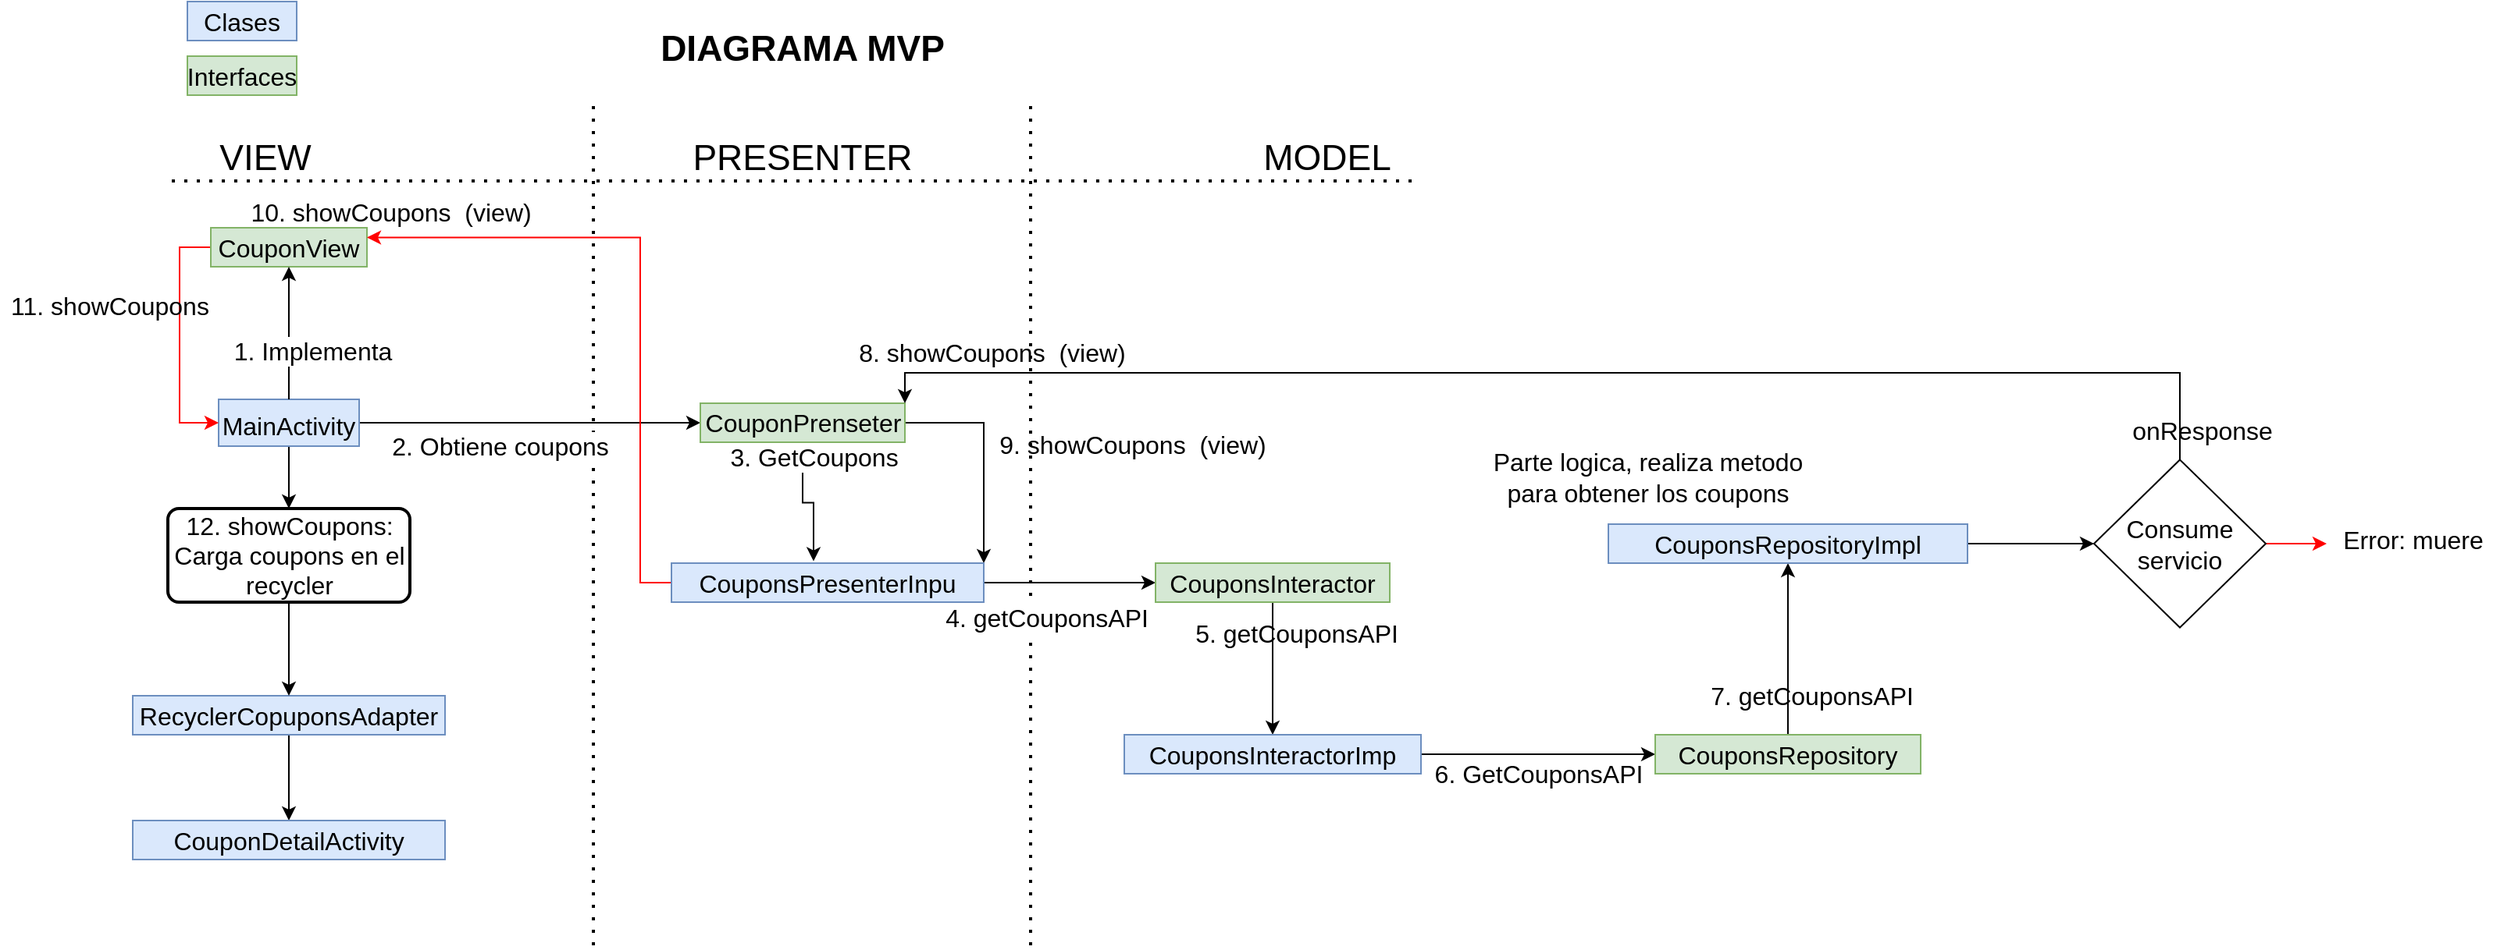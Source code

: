 <mxfile version="16.1.2" type="device"><diagram id="oeEoPWCbVRD_pmvWRHql" name="Página-1"><mxGraphModel dx="1865" dy="649" grid="1" gridSize="10" guides="1" tooltips="1" connect="1" arrows="1" fold="1" page="1" pageScale="1" pageWidth="827" pageHeight="1169" math="0" shadow="0"><root><mxCell id="0"/><mxCell id="1" parent="0"/><mxCell id="a97d1D9cVzd-o6pRchiU-1" value="&lt;font style=&quot;font-size: 23px&quot;&gt;&lt;b&gt;DIAGRAMA MVP&lt;/b&gt;&lt;/font&gt;" style="text;html=1;strokeColor=none;fillColor=none;align=center;verticalAlign=middle;whiteSpace=wrap;rounded=0;" vertex="1" parent="1"><mxGeometry x="314" y="20" width="200" height="30" as="geometry"/></mxCell><mxCell id="a97d1D9cVzd-o6pRchiU-2" value="VIEW" style="text;html=1;strokeColor=none;fillColor=none;align=center;verticalAlign=middle;whiteSpace=wrap;rounded=0;fontSize=23;" vertex="1" parent="1"><mxGeometry x="40" y="90" width="60" height="30" as="geometry"/></mxCell><mxCell id="a97d1D9cVzd-o6pRchiU-3" value="PRESENTER" style="text;html=1;strokeColor=none;fillColor=none;align=center;verticalAlign=middle;whiteSpace=wrap;rounded=0;fontSize=23;" vertex="1" parent="1"><mxGeometry x="384" y="90" width="60" height="30" as="geometry"/></mxCell><mxCell id="a97d1D9cVzd-o6pRchiU-4" value="MODEL" style="text;html=1;strokeColor=none;fillColor=none;align=center;verticalAlign=middle;whiteSpace=wrap;rounded=0;fontSize=23;" vertex="1" parent="1"><mxGeometry x="720" y="90" width="60" height="30" as="geometry"/></mxCell><mxCell id="a97d1D9cVzd-o6pRchiU-5" value="" style="endArrow=none;dashed=1;html=1;dashPattern=1 3;strokeWidth=2;rounded=0;fontSize=23;" edge="1" parent="1"><mxGeometry width="50" height="50" relative="1" as="geometry"><mxPoint x="280" y="610" as="sourcePoint"/><mxPoint x="280" y="70" as="targetPoint"/></mxGeometry></mxCell><mxCell id="a97d1D9cVzd-o6pRchiU-6" value="" style="endArrow=none;dashed=1;html=1;dashPattern=1 3;strokeWidth=2;rounded=0;fontSize=23;" edge="1" parent="1"><mxGeometry width="50" height="50" relative="1" as="geometry"><mxPoint x="560" y="610" as="sourcePoint"/><mxPoint x="560" y="70" as="targetPoint"/></mxGeometry></mxCell><mxCell id="a97d1D9cVzd-o6pRchiU-32" value="4. getCouponsAPI" style="edgeLabel;html=1;align=center;verticalAlign=middle;resizable=0;points=[];fontSize=16;" vertex="1" connectable="0" parent="a97d1D9cVzd-o6pRchiU-6"><mxGeometry x="-0.097" y="-9" relative="1" as="geometry"><mxPoint x="1" y="34" as="offset"/></mxGeometry></mxCell><mxCell id="a97d1D9cVzd-o6pRchiU-7" value="" style="endArrow=none;dashed=1;html=1;dashPattern=1 3;strokeWidth=2;rounded=0;fontSize=23;" edge="1" parent="1"><mxGeometry width="50" height="50" relative="1" as="geometry"><mxPoint x="10" y="120" as="sourcePoint"/><mxPoint x="810" y="120" as="targetPoint"/></mxGeometry></mxCell><mxCell id="a97d1D9cVzd-o6pRchiU-18" value="" style="edgeStyle=orthogonalEdgeStyle;rounded=0;orthogonalLoop=1;jettySize=auto;html=1;fontSize=16;" edge="1" parent="1" source="a97d1D9cVzd-o6pRchiU-8" target="a97d1D9cVzd-o6pRchiU-17"><mxGeometry relative="1" as="geometry"/></mxCell><mxCell id="a97d1D9cVzd-o6pRchiU-23" style="edgeStyle=orthogonalEdgeStyle;rounded=0;orthogonalLoop=1;jettySize=auto;html=1;entryX=0;entryY=0.5;entryDx=0;entryDy=0;fontSize=16;" edge="1" parent="1" source="a97d1D9cVzd-o6pRchiU-8" target="a97d1D9cVzd-o6pRchiU-22"><mxGeometry relative="1" as="geometry"/></mxCell><mxCell id="a97d1D9cVzd-o6pRchiU-24" value="2. Obtiene coupons" style="edgeLabel;html=1;align=center;verticalAlign=middle;resizable=0;points=[];fontSize=16;" vertex="1" connectable="0" parent="a97d1D9cVzd-o6pRchiU-23"><mxGeometry x="-0.417" y="6" relative="1" as="geometry"><mxPoint x="26" y="21" as="offset"/></mxGeometry></mxCell><mxCell id="a97d1D9cVzd-o6pRchiU-8" value="&lt;font style=&quot;font-size: 16px&quot;&gt;MainActivity&lt;/font&gt;" style="rounded=0;whiteSpace=wrap;html=1;fontSize=23;fillColor=#dae8fc;strokeColor=#6c8ebf;" vertex="1" parent="1"><mxGeometry x="40" y="260" width="90" height="30" as="geometry"/></mxCell><mxCell id="a97d1D9cVzd-o6pRchiU-11" value="Clases" style="rounded=0;whiteSpace=wrap;html=1;fontSize=16;fillColor=#dae8fc;strokeColor=#6c8ebf;" vertex="1" parent="1"><mxGeometry x="20" y="5" width="70" height="25" as="geometry"/></mxCell><mxCell id="a97d1D9cVzd-o6pRchiU-12" value="Interfaces" style="rounded=0;whiteSpace=wrap;html=1;fontSize=16;fillColor=#d5e8d4;strokeColor=#82b366;" vertex="1" parent="1"><mxGeometry x="20" y="40" width="70" height="25" as="geometry"/></mxCell><mxCell id="a97d1D9cVzd-o6pRchiU-56" style="edgeStyle=orthogonalEdgeStyle;rounded=0;orthogonalLoop=1;jettySize=auto;html=1;entryX=0;entryY=0.5;entryDx=0;entryDy=0;fontSize=16;strokeColor=#FF0000;exitX=0;exitY=0.5;exitDx=0;exitDy=0;" edge="1" parent="1" source="a97d1D9cVzd-o6pRchiU-13" target="a97d1D9cVzd-o6pRchiU-8"><mxGeometry relative="1" as="geometry"/></mxCell><mxCell id="a97d1D9cVzd-o6pRchiU-13" value="CouponView" style="rounded=0;whiteSpace=wrap;html=1;fontSize=16;fillColor=#d5e8d4;strokeColor=#82b366;" vertex="1" parent="1"><mxGeometry x="35" y="150" width="100" height="25" as="geometry"/></mxCell><mxCell id="a97d1D9cVzd-o6pRchiU-14" value="" style="endArrow=classic;html=1;rounded=0;fontSize=16;exitX=0.5;exitY=0;exitDx=0;exitDy=0;entryX=0.5;entryY=1;entryDx=0;entryDy=0;" edge="1" parent="1" source="a97d1D9cVzd-o6pRchiU-8" target="a97d1D9cVzd-o6pRchiU-13"><mxGeometry width="50" height="50" relative="1" as="geometry"><mxPoint x="390" y="240" as="sourcePoint"/><mxPoint x="440" y="190" as="targetPoint"/></mxGeometry></mxCell><mxCell id="a97d1D9cVzd-o6pRchiU-15" value="1. Implementa" style="edgeLabel;html=1;align=center;verticalAlign=middle;resizable=0;points=[];fontSize=16;" vertex="1" connectable="0" parent="a97d1D9cVzd-o6pRchiU-14"><mxGeometry x="-0.294" y="10" relative="1" as="geometry"><mxPoint x="25" y="-1" as="offset"/></mxGeometry></mxCell><mxCell id="a97d1D9cVzd-o6pRchiU-21" value="" style="edgeStyle=orthogonalEdgeStyle;rounded=0;orthogonalLoop=1;jettySize=auto;html=1;fontSize=16;" edge="1" parent="1" source="a97d1D9cVzd-o6pRchiU-16" target="a97d1D9cVzd-o6pRchiU-20"><mxGeometry relative="1" as="geometry"/></mxCell><mxCell id="a97d1D9cVzd-o6pRchiU-16" value="RecyclerCopuponsAdapter" style="rounded=0;whiteSpace=wrap;html=1;fontSize=16;fillColor=#dae8fc;strokeColor=#6c8ebf;" vertex="1" parent="1"><mxGeometry x="-15" y="450" width="200" height="25" as="geometry"/></mxCell><mxCell id="a97d1D9cVzd-o6pRchiU-19" value="" style="edgeStyle=orthogonalEdgeStyle;rounded=0;orthogonalLoop=1;jettySize=auto;html=1;fontSize=16;" edge="1" parent="1" source="a97d1D9cVzd-o6pRchiU-17" target="a97d1D9cVzd-o6pRchiU-16"><mxGeometry relative="1" as="geometry"/></mxCell><mxCell id="a97d1D9cVzd-o6pRchiU-17" value="12. showCoupons:&lt;br&gt;Carga coupons en el recycler" style="rounded=1;whiteSpace=wrap;html=1;absoluteArcSize=1;arcSize=14;strokeWidth=2;fontSize=16;" vertex="1" parent="1"><mxGeometry x="7.5" y="330" width="155" height="60" as="geometry"/></mxCell><mxCell id="a97d1D9cVzd-o6pRchiU-20" value="CouponDetailActivity" style="rounded=0;whiteSpace=wrap;html=1;fontSize=16;fillColor=#dae8fc;strokeColor=#6c8ebf;" vertex="1" parent="1"><mxGeometry x="-15" y="530" width="200" height="25" as="geometry"/></mxCell><mxCell id="a97d1D9cVzd-o6pRchiU-26" style="edgeStyle=orthogonalEdgeStyle;rounded=0;orthogonalLoop=1;jettySize=auto;html=1;fontSize=16;exitX=0.5;exitY=1;exitDx=0;exitDy=0;entryX=0.455;entryY=-0.048;entryDx=0;entryDy=0;entryPerimeter=0;" edge="1" parent="1" source="a97d1D9cVzd-o6pRchiU-22" target="a97d1D9cVzd-o6pRchiU-25"><mxGeometry relative="1" as="geometry"><mxPoint x="413" y="320" as="sourcePoint"/><mxPoint x="413" y="422.5" as="targetPoint"/></mxGeometry></mxCell><mxCell id="a97d1D9cVzd-o6pRchiU-28" value="3. GetCoupons" style="edgeLabel;html=1;align=center;verticalAlign=middle;resizable=0;points=[];fontSize=16;" vertex="1" connectable="0" parent="a97d1D9cVzd-o6pRchiU-26"><mxGeometry x="-0.772" y="7" relative="1" as="geometry"><mxPoint as="offset"/></mxGeometry></mxCell><mxCell id="a97d1D9cVzd-o6pRchiU-49" style="edgeStyle=orthogonalEdgeStyle;rounded=0;orthogonalLoop=1;jettySize=auto;html=1;entryX=1;entryY=0;entryDx=0;entryDy=0;fontSize=16;exitX=1;exitY=0.5;exitDx=0;exitDy=0;" edge="1" parent="1" source="a97d1D9cVzd-o6pRchiU-22" target="a97d1D9cVzd-o6pRchiU-25"><mxGeometry relative="1" as="geometry"/></mxCell><mxCell id="a97d1D9cVzd-o6pRchiU-22" value="CouponPrenseter" style="rounded=0;whiteSpace=wrap;html=1;fontSize=16;fillColor=#d5e8d4;strokeColor=#82b366;" vertex="1" parent="1"><mxGeometry x="348.5" y="262.5" width="131" height="25" as="geometry"/></mxCell><mxCell id="a97d1D9cVzd-o6pRchiU-31" style="edgeStyle=orthogonalEdgeStyle;rounded=0;orthogonalLoop=1;jettySize=auto;html=1;entryX=0;entryY=0.5;entryDx=0;entryDy=0;fontSize=16;" edge="1" parent="1" source="a97d1D9cVzd-o6pRchiU-25" target="a97d1D9cVzd-o6pRchiU-30"><mxGeometry relative="1" as="geometry"/></mxCell><mxCell id="a97d1D9cVzd-o6pRchiU-51" style="edgeStyle=orthogonalEdgeStyle;rounded=0;orthogonalLoop=1;jettySize=auto;html=1;entryX=1;entryY=0.25;entryDx=0;entryDy=0;fontSize=16;strokeColor=#FF0000;" edge="1" parent="1" source="a97d1D9cVzd-o6pRchiU-25" target="a97d1D9cVzd-o6pRchiU-13"><mxGeometry relative="1" as="geometry"><Array as="points"><mxPoint x="310" y="378"/><mxPoint x="310" y="156"/></Array></mxGeometry></mxCell><mxCell id="a97d1D9cVzd-o6pRchiU-25" value="CouponsPresenterInpu" style="rounded=0;whiteSpace=wrap;html=1;fontSize=16;fillColor=#dae8fc;strokeColor=#6c8ebf;" vertex="1" parent="1"><mxGeometry x="330" y="365" width="200" height="25" as="geometry"/></mxCell><mxCell id="a97d1D9cVzd-o6pRchiU-35" value="" style="edgeStyle=orthogonalEdgeStyle;rounded=0;orthogonalLoop=1;jettySize=auto;html=1;fontSize=16;" edge="1" parent="1" source="a97d1D9cVzd-o6pRchiU-30" target="a97d1D9cVzd-o6pRchiU-33"><mxGeometry relative="1" as="geometry"/></mxCell><mxCell id="a97d1D9cVzd-o6pRchiU-30" value="CouponsInteractor" style="rounded=0;whiteSpace=wrap;html=1;fontSize=16;fillColor=#d5e8d4;strokeColor=#82b366;" vertex="1" parent="1"><mxGeometry x="640" y="365" width="150" height="25" as="geometry"/></mxCell><mxCell id="a97d1D9cVzd-o6pRchiU-38" style="edgeStyle=orthogonalEdgeStyle;rounded=0;orthogonalLoop=1;jettySize=auto;html=1;fontSize=16;" edge="1" parent="1" source="a97d1D9cVzd-o6pRchiU-33" target="a97d1D9cVzd-o6pRchiU-37"><mxGeometry relative="1" as="geometry"/></mxCell><mxCell id="a97d1D9cVzd-o6pRchiU-33" value="CouponsInteractorImp" style="rounded=0;whiteSpace=wrap;html=1;fontSize=16;fillColor=#dae8fc;strokeColor=#6c8ebf;" vertex="1" parent="1"><mxGeometry x="620" y="475" width="190" height="25" as="geometry"/></mxCell><mxCell id="a97d1D9cVzd-o6pRchiU-36" value="5. getCouponsAPI" style="text;html=1;align=center;verticalAlign=middle;resizable=0;points=[];autosize=1;strokeColor=none;fillColor=none;fontSize=16;" vertex="1" parent="1"><mxGeometry x="655" y="400" width="150" height="20" as="geometry"/></mxCell><mxCell id="a97d1D9cVzd-o6pRchiU-41" value="" style="edgeStyle=orthogonalEdgeStyle;rounded=0;orthogonalLoop=1;jettySize=auto;html=1;fontSize=16;" edge="1" parent="1" source="a97d1D9cVzd-o6pRchiU-37" target="a97d1D9cVzd-o6pRchiU-40"><mxGeometry relative="1" as="geometry"/></mxCell><mxCell id="a97d1D9cVzd-o6pRchiU-37" value="CouponsRepository" style="rounded=0;whiteSpace=wrap;html=1;fontSize=16;fillColor=#d5e8d4;strokeColor=#82b366;" vertex="1" parent="1"><mxGeometry x="960" y="475" width="170" height="25" as="geometry"/></mxCell><mxCell id="a97d1D9cVzd-o6pRchiU-39" value="6. GetCouponsAPI" style="text;html=1;align=center;verticalAlign=middle;resizable=0;points=[];autosize=1;strokeColor=none;fillColor=none;fontSize=16;" vertex="1" parent="1"><mxGeometry x="810" y="490" width="150" height="20" as="geometry"/></mxCell><mxCell id="a97d1D9cVzd-o6pRchiU-45" style="edgeStyle=orthogonalEdgeStyle;rounded=0;orthogonalLoop=1;jettySize=auto;html=1;entryX=0;entryY=0.5;entryDx=0;entryDy=0;fontSize=16;" edge="1" parent="1" source="a97d1D9cVzd-o6pRchiU-40" target="a97d1D9cVzd-o6pRchiU-44"><mxGeometry relative="1" as="geometry"/></mxCell><mxCell id="a97d1D9cVzd-o6pRchiU-40" value="CouponsRepositoryImpl" style="rounded=0;whiteSpace=wrap;html=1;fontSize=16;fillColor=#dae8fc;strokeColor=#6c8ebf;" vertex="1" parent="1"><mxGeometry x="930" y="340" width="230" height="25" as="geometry"/></mxCell><mxCell id="a97d1D9cVzd-o6pRchiU-42" value="7. getCouponsAPI" style="text;html=1;align=center;verticalAlign=middle;resizable=0;points=[];autosize=1;strokeColor=none;fillColor=none;fontSize=16;" vertex="1" parent="1"><mxGeometry x="985" y="440" width="150" height="20" as="geometry"/></mxCell><mxCell id="a97d1D9cVzd-o6pRchiU-43" value="Parte logica, realiza metodo &lt;br&gt;para obtener los&amp;nbsp;coupons" style="text;html=1;align=center;verticalAlign=middle;resizable=0;points=[];autosize=1;strokeColor=none;fillColor=none;fontSize=16;" vertex="1" parent="1"><mxGeometry x="850" y="290" width="210" height="40" as="geometry"/></mxCell><mxCell id="a97d1D9cVzd-o6pRchiU-46" style="edgeStyle=orthogonalEdgeStyle;rounded=0;orthogonalLoop=1;jettySize=auto;html=1;entryX=1;entryY=0;entryDx=0;entryDy=0;fontSize=16;" edge="1" parent="1" source="a97d1D9cVzd-o6pRchiU-44" target="a97d1D9cVzd-o6pRchiU-22"><mxGeometry relative="1" as="geometry"><Array as="points"><mxPoint x="1296" y="243"/><mxPoint x="480" y="243"/></Array></mxGeometry></mxCell><mxCell id="a97d1D9cVzd-o6pRchiU-58" style="edgeStyle=orthogonalEdgeStyle;rounded=0;orthogonalLoop=1;jettySize=auto;html=1;fontSize=16;strokeColor=#FF0000;" edge="1" parent="1" source="a97d1D9cVzd-o6pRchiU-44"><mxGeometry relative="1" as="geometry"><mxPoint x="1390" y="352.5" as="targetPoint"/></mxGeometry></mxCell><mxCell id="a97d1D9cVzd-o6pRchiU-44" value="Consume servicio" style="rhombus;whiteSpace=wrap;html=1;fontSize=16;" vertex="1" parent="1"><mxGeometry x="1241" y="298.75" width="110" height="107.5" as="geometry"/></mxCell><mxCell id="a97d1D9cVzd-o6pRchiU-47" value="onResponse" style="text;html=1;align=center;verticalAlign=middle;resizable=0;points=[];autosize=1;strokeColor=none;fillColor=none;fontSize=16;" vertex="1" parent="1"><mxGeometry x="1255" y="270" width="110" height="20" as="geometry"/></mxCell><mxCell id="a97d1D9cVzd-o6pRchiU-48" value="8. showCoupons&amp;nbsp; (view)" style="text;html=1;align=center;verticalAlign=middle;resizable=0;points=[];autosize=1;strokeColor=none;fillColor=none;fontSize=16;" vertex="1" parent="1"><mxGeometry x="440" y="220" width="190" height="20" as="geometry"/></mxCell><mxCell id="a97d1D9cVzd-o6pRchiU-50" value="9. showCoupons&amp;nbsp; (view)" style="text;html=1;align=center;verticalAlign=middle;resizable=0;points=[];autosize=1;strokeColor=none;fillColor=none;fontSize=16;" vertex="1" parent="1"><mxGeometry x="530" y="278.75" width="190" height="20" as="geometry"/></mxCell><mxCell id="a97d1D9cVzd-o6pRchiU-52" value="10. showCoupons&amp;nbsp; (view)" style="text;html=1;align=center;verticalAlign=middle;resizable=0;points=[];autosize=1;strokeColor=none;fillColor=none;fontSize=16;" vertex="1" parent="1"><mxGeometry x="50" y="130" width="200" height="20" as="geometry"/></mxCell><mxCell id="a97d1D9cVzd-o6pRchiU-57" value="11. showCoupons" style="text;html=1;align=center;verticalAlign=middle;resizable=0;points=[];autosize=1;strokeColor=none;fillColor=none;fontSize=16;" vertex="1" parent="1"><mxGeometry x="-100" y="190" width="140" height="20" as="geometry"/></mxCell><mxCell id="a97d1D9cVzd-o6pRchiU-59" value="Error: muere" style="text;html=1;align=center;verticalAlign=middle;resizable=0;points=[];autosize=1;strokeColor=none;fillColor=none;fontSize=16;" vertex="1" parent="1"><mxGeometry x="1390" y="340" width="110" height="20" as="geometry"/></mxCell></root></mxGraphModel></diagram></mxfile>